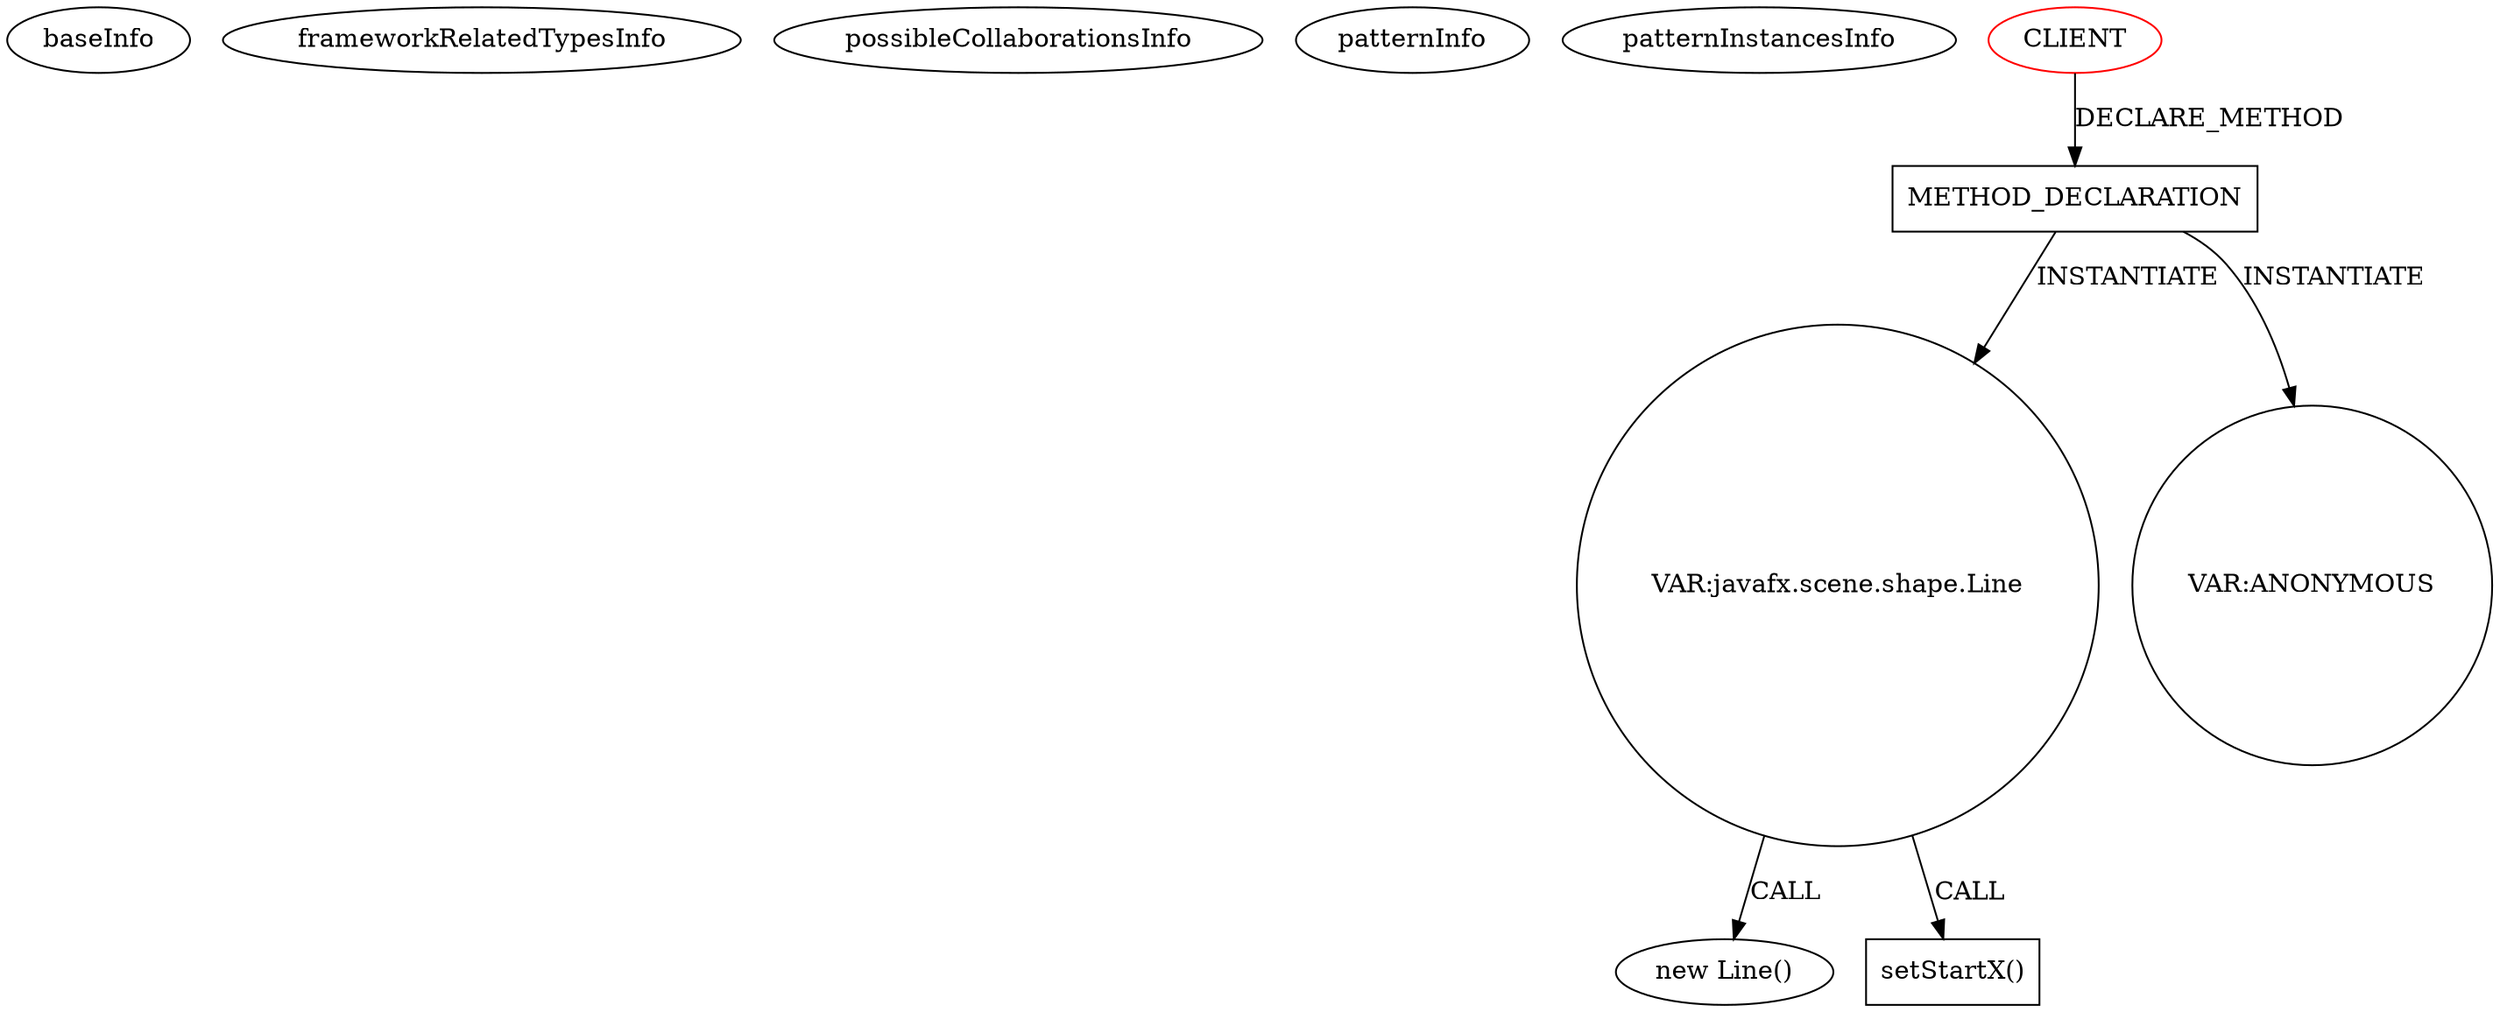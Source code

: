 digraph {
baseInfo[graphId=4047,category="pattern",isAnonymous=false,possibleRelation=false]
frameworkRelatedTypesInfo[]
possibleCollaborationsInfo[]
patternInfo[frequency=2.0,patternRootClient=0]
patternInstancesInfo[0="mrempala-sp~/mrempala-sp/sp-master/src/application/VcPtVisualSchematicView.java~VcPtVisualSchematicView~3690",1="mrempala-sp~/mrempala-sp/sp-master/src/application/VcPtVisualSchematicViewClickable.java~VcPtVisualSchematicViewClickable~3668"]
38[label="new Line()",vertexType="CONSTRUCTOR_CALL",isFrameworkType=false]
39[label="VAR:javafx.scene.shape.Line",vertexType="VARIABLE_EXPRESION",isFrameworkType=false,shape=circle]
44[label="setStartX()",vertexType="INSIDE_CALL",isFrameworkType=false,shape=box]
2[label="METHOD_DECLARATION",vertexType="CLIENT_METHOD_DECLARATION",isFrameworkType=false,shape=box]
0[label="CLIENT",vertexType="ROOT_CLIENT_CLASS_DECLARATION",isFrameworkType=false,color=red]
164[label="VAR:ANONYMOUS",vertexType="VARIABLE_EXPRESION",isFrameworkType=false,shape=circle]
39->44[label="CALL"]
0->2[label="DECLARE_METHOD"]
2->39[label="INSTANTIATE"]
2->164[label="INSTANTIATE"]
39->38[label="CALL"]
}
